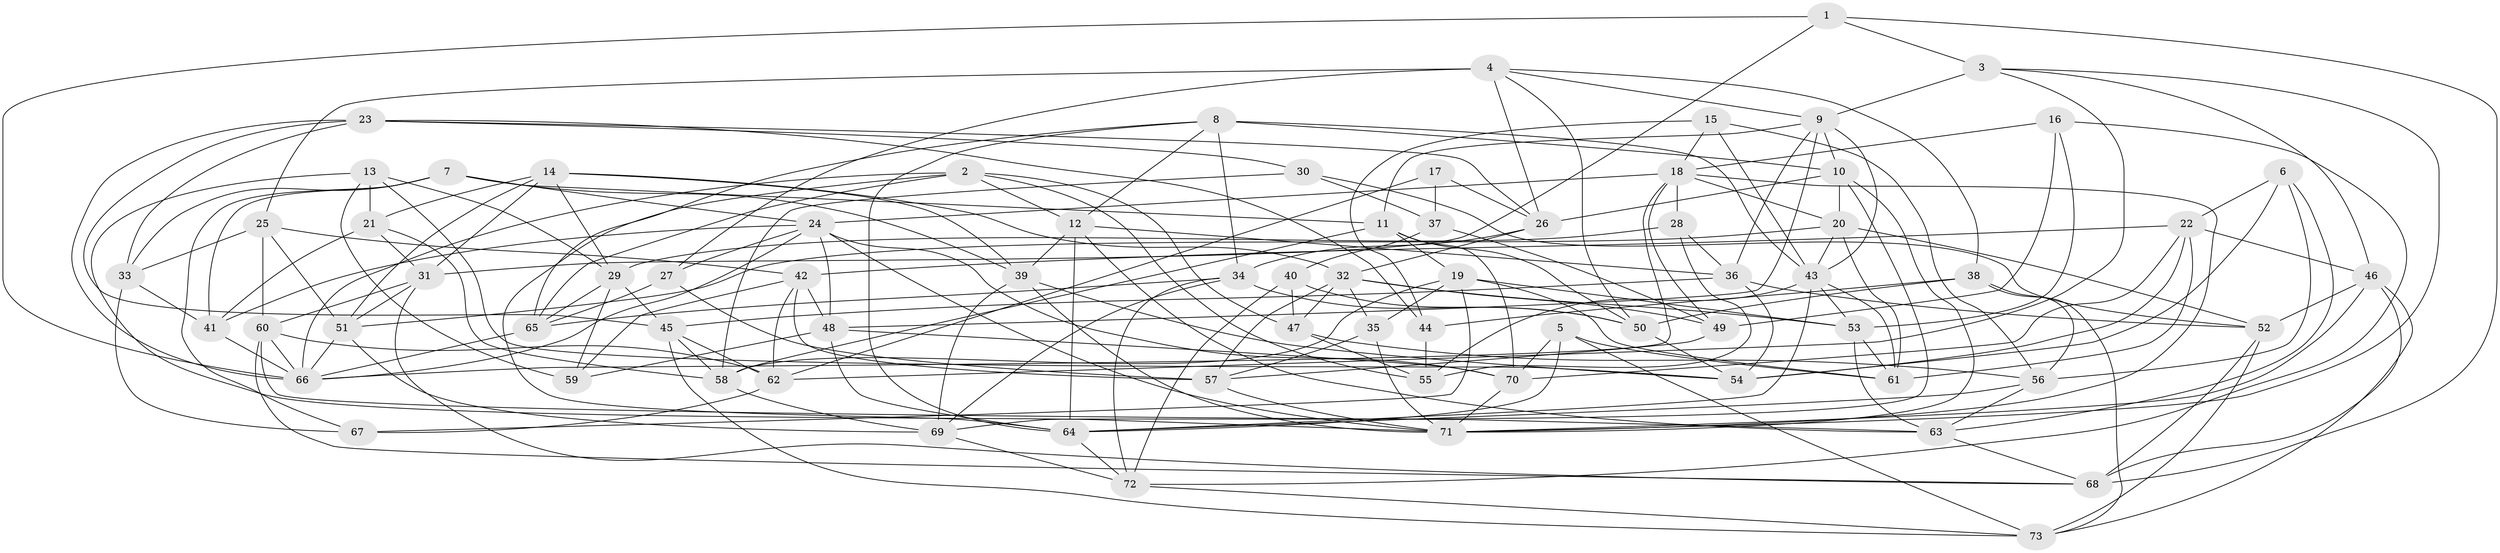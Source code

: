 // original degree distribution, {4: 1.0}
// Generated by graph-tools (version 1.1) at 2025/38/03/04/25 23:38:17]
// undirected, 73 vertices, 207 edges
graph export_dot {
  node [color=gray90,style=filled];
  1;
  2;
  3;
  4;
  5;
  6;
  7;
  8;
  9;
  10;
  11;
  12;
  13;
  14;
  15;
  16;
  17;
  18;
  19;
  20;
  21;
  22;
  23;
  24;
  25;
  26;
  27;
  28;
  29;
  30;
  31;
  32;
  33;
  34;
  35;
  36;
  37;
  38;
  39;
  40;
  41;
  42;
  43;
  44;
  45;
  46;
  47;
  48;
  49;
  50;
  51;
  52;
  53;
  54;
  55;
  56;
  57;
  58;
  59;
  60;
  61;
  62;
  63;
  64;
  65;
  66;
  67;
  68;
  69;
  70;
  71;
  72;
  73;
  1 -- 3 [weight=1.0];
  1 -- 31 [weight=1.0];
  1 -- 66 [weight=1.0];
  1 -- 68 [weight=1.0];
  2 -- 12 [weight=1.0];
  2 -- 47 [weight=1.0];
  2 -- 55 [weight=1.0];
  2 -- 64 [weight=1.0];
  2 -- 65 [weight=1.0];
  2 -- 66 [weight=1.0];
  3 -- 9 [weight=2.0];
  3 -- 46 [weight=1.0];
  3 -- 62 [weight=1.0];
  3 -- 71 [weight=1.0];
  4 -- 9 [weight=1.0];
  4 -- 25 [weight=1.0];
  4 -- 26 [weight=1.0];
  4 -- 27 [weight=1.0];
  4 -- 38 [weight=1.0];
  4 -- 50 [weight=1.0];
  5 -- 61 [weight=1.0];
  5 -- 64 [weight=1.0];
  5 -- 70 [weight=1.0];
  5 -- 73 [weight=1.0];
  6 -- 22 [weight=1.0];
  6 -- 54 [weight=1.0];
  6 -- 56 [weight=1.0];
  6 -- 63 [weight=1.0];
  7 -- 11 [weight=1.0];
  7 -- 24 [weight=1.0];
  7 -- 33 [weight=1.0];
  7 -- 39 [weight=1.0];
  7 -- 41 [weight=1.0];
  7 -- 67 [weight=1.0];
  8 -- 10 [weight=1.0];
  8 -- 12 [weight=1.0];
  8 -- 34 [weight=1.0];
  8 -- 43 [weight=1.0];
  8 -- 64 [weight=1.0];
  8 -- 65 [weight=1.0];
  9 -- 10 [weight=1.0];
  9 -- 11 [weight=1.0];
  9 -- 36 [weight=1.0];
  9 -- 43 [weight=1.0];
  9 -- 48 [weight=1.0];
  10 -- 20 [weight=1.0];
  10 -- 26 [weight=1.0];
  10 -- 69 [weight=1.0];
  10 -- 71 [weight=1.0];
  11 -- 19 [weight=1.0];
  11 -- 50 [weight=1.0];
  11 -- 58 [weight=1.0];
  11 -- 70 [weight=1.0];
  12 -- 36 [weight=1.0];
  12 -- 39 [weight=1.0];
  12 -- 63 [weight=1.0];
  12 -- 64 [weight=1.0];
  13 -- 21 [weight=2.0];
  13 -- 29 [weight=1.0];
  13 -- 54 [weight=1.0];
  13 -- 59 [weight=1.0];
  13 -- 71 [weight=1.0];
  14 -- 21 [weight=1.0];
  14 -- 29 [weight=1.0];
  14 -- 31 [weight=1.0];
  14 -- 32 [weight=1.0];
  14 -- 39 [weight=1.0];
  14 -- 51 [weight=1.0];
  15 -- 18 [weight=1.0];
  15 -- 43 [weight=1.0];
  15 -- 44 [weight=1.0];
  15 -- 56 [weight=1.0];
  16 -- 18 [weight=1.0];
  16 -- 49 [weight=1.0];
  16 -- 53 [weight=1.0];
  16 -- 72 [weight=1.0];
  17 -- 26 [weight=1.0];
  17 -- 37 [weight=2.0];
  17 -- 62 [weight=1.0];
  18 -- 20 [weight=1.0];
  18 -- 24 [weight=1.0];
  18 -- 28 [weight=1.0];
  18 -- 49 [weight=1.0];
  18 -- 66 [weight=1.0];
  18 -- 71 [weight=1.0];
  19 -- 35 [weight=1.0];
  19 -- 53 [weight=1.0];
  19 -- 58 [weight=1.0];
  19 -- 61 [weight=1.0];
  19 -- 67 [weight=1.0];
  20 -- 43 [weight=1.0];
  20 -- 51 [weight=1.0];
  20 -- 52 [weight=1.0];
  20 -- 61 [weight=1.0];
  21 -- 31 [weight=1.0];
  21 -- 41 [weight=1.0];
  21 -- 58 [weight=1.0];
  22 -- 42 [weight=1.0];
  22 -- 46 [weight=1.0];
  22 -- 54 [weight=1.0];
  22 -- 61 [weight=1.0];
  22 -- 70 [weight=1.0];
  23 -- 26 [weight=1.0];
  23 -- 30 [weight=1.0];
  23 -- 33 [weight=1.0];
  23 -- 44 [weight=1.0];
  23 -- 45 [weight=1.0];
  23 -- 66 [weight=1.0];
  24 -- 27 [weight=1.0];
  24 -- 41 [weight=1.0];
  24 -- 48 [weight=1.0];
  24 -- 66 [weight=1.0];
  24 -- 70 [weight=1.0];
  24 -- 71 [weight=1.0];
  25 -- 33 [weight=2.0];
  25 -- 42 [weight=1.0];
  25 -- 51 [weight=1.0];
  25 -- 60 [weight=1.0];
  26 -- 32 [weight=1.0];
  26 -- 34 [weight=1.0];
  27 -- 57 [weight=1.0];
  27 -- 65 [weight=1.0];
  28 -- 29 [weight=1.0];
  28 -- 36 [weight=1.0];
  28 -- 55 [weight=1.0];
  29 -- 45 [weight=1.0];
  29 -- 59 [weight=1.0];
  29 -- 65 [weight=1.0];
  30 -- 37 [weight=1.0];
  30 -- 52 [weight=1.0];
  30 -- 58 [weight=1.0];
  31 -- 51 [weight=1.0];
  31 -- 60 [weight=1.0];
  31 -- 68 [weight=1.0];
  32 -- 35 [weight=1.0];
  32 -- 47 [weight=2.0];
  32 -- 49 [weight=1.0];
  32 -- 53 [weight=1.0];
  32 -- 57 [weight=1.0];
  33 -- 41 [weight=1.0];
  33 -- 67 [weight=1.0];
  34 -- 50 [weight=1.0];
  34 -- 65 [weight=1.0];
  34 -- 69 [weight=1.0];
  34 -- 72 [weight=1.0];
  35 -- 57 [weight=1.0];
  35 -- 71 [weight=1.0];
  36 -- 45 [weight=1.0];
  36 -- 52 [weight=1.0];
  36 -- 54 [weight=1.0];
  37 -- 40 [weight=1.0];
  37 -- 49 [weight=2.0];
  38 -- 44 [weight=2.0];
  38 -- 50 [weight=1.0];
  38 -- 56 [weight=1.0];
  38 -- 73 [weight=1.0];
  39 -- 54 [weight=1.0];
  39 -- 69 [weight=1.0];
  39 -- 71 [weight=1.0];
  40 -- 47 [weight=1.0];
  40 -- 50 [weight=1.0];
  40 -- 72 [weight=1.0];
  41 -- 66 [weight=2.0];
  42 -- 48 [weight=1.0];
  42 -- 57 [weight=1.0];
  42 -- 59 [weight=1.0];
  42 -- 62 [weight=1.0];
  43 -- 53 [weight=1.0];
  43 -- 55 [weight=1.0];
  43 -- 61 [weight=1.0];
  43 -- 64 [weight=1.0];
  44 -- 55 [weight=2.0];
  45 -- 58 [weight=1.0];
  45 -- 62 [weight=1.0];
  45 -- 73 [weight=1.0];
  46 -- 52 [weight=1.0];
  46 -- 68 [weight=1.0];
  46 -- 71 [weight=1.0];
  46 -- 73 [weight=1.0];
  47 -- 55 [weight=1.0];
  47 -- 56 [weight=1.0];
  48 -- 59 [weight=1.0];
  48 -- 64 [weight=1.0];
  48 -- 70 [weight=1.0];
  49 -- 57 [weight=1.0];
  50 -- 54 [weight=1.0];
  51 -- 66 [weight=1.0];
  51 -- 69 [weight=1.0];
  52 -- 68 [weight=1.0];
  52 -- 73 [weight=1.0];
  53 -- 61 [weight=1.0];
  53 -- 63 [weight=1.0];
  56 -- 63 [weight=1.0];
  56 -- 64 [weight=1.0];
  57 -- 71 [weight=1.0];
  58 -- 69 [weight=1.0];
  60 -- 62 [weight=1.0];
  60 -- 63 [weight=1.0];
  60 -- 66 [weight=1.0];
  60 -- 68 [weight=1.0];
  62 -- 67 [weight=1.0];
  63 -- 68 [weight=1.0];
  64 -- 72 [weight=1.0];
  65 -- 66 [weight=1.0];
  69 -- 72 [weight=1.0];
  70 -- 71 [weight=1.0];
  72 -- 73 [weight=1.0];
}
